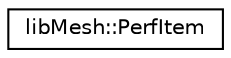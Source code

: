 digraph "类继承关系图"
{
 // INTERACTIVE_SVG=YES
  edge [fontname="Helvetica",fontsize="10",labelfontname="Helvetica",labelfontsize="10"];
  node [fontname="Helvetica",fontsize="10",shape=record];
  rankdir="LR";
  Node1 [label="libMesh::PerfItem",height=0.2,width=0.4,color="black", fillcolor="white", style="filled",URL="$structlibMesh_1_1PerfItem.html",tooltip="Used for logging something that naturally lasts as long as some enclosing scope, such as the current ..."];
}

